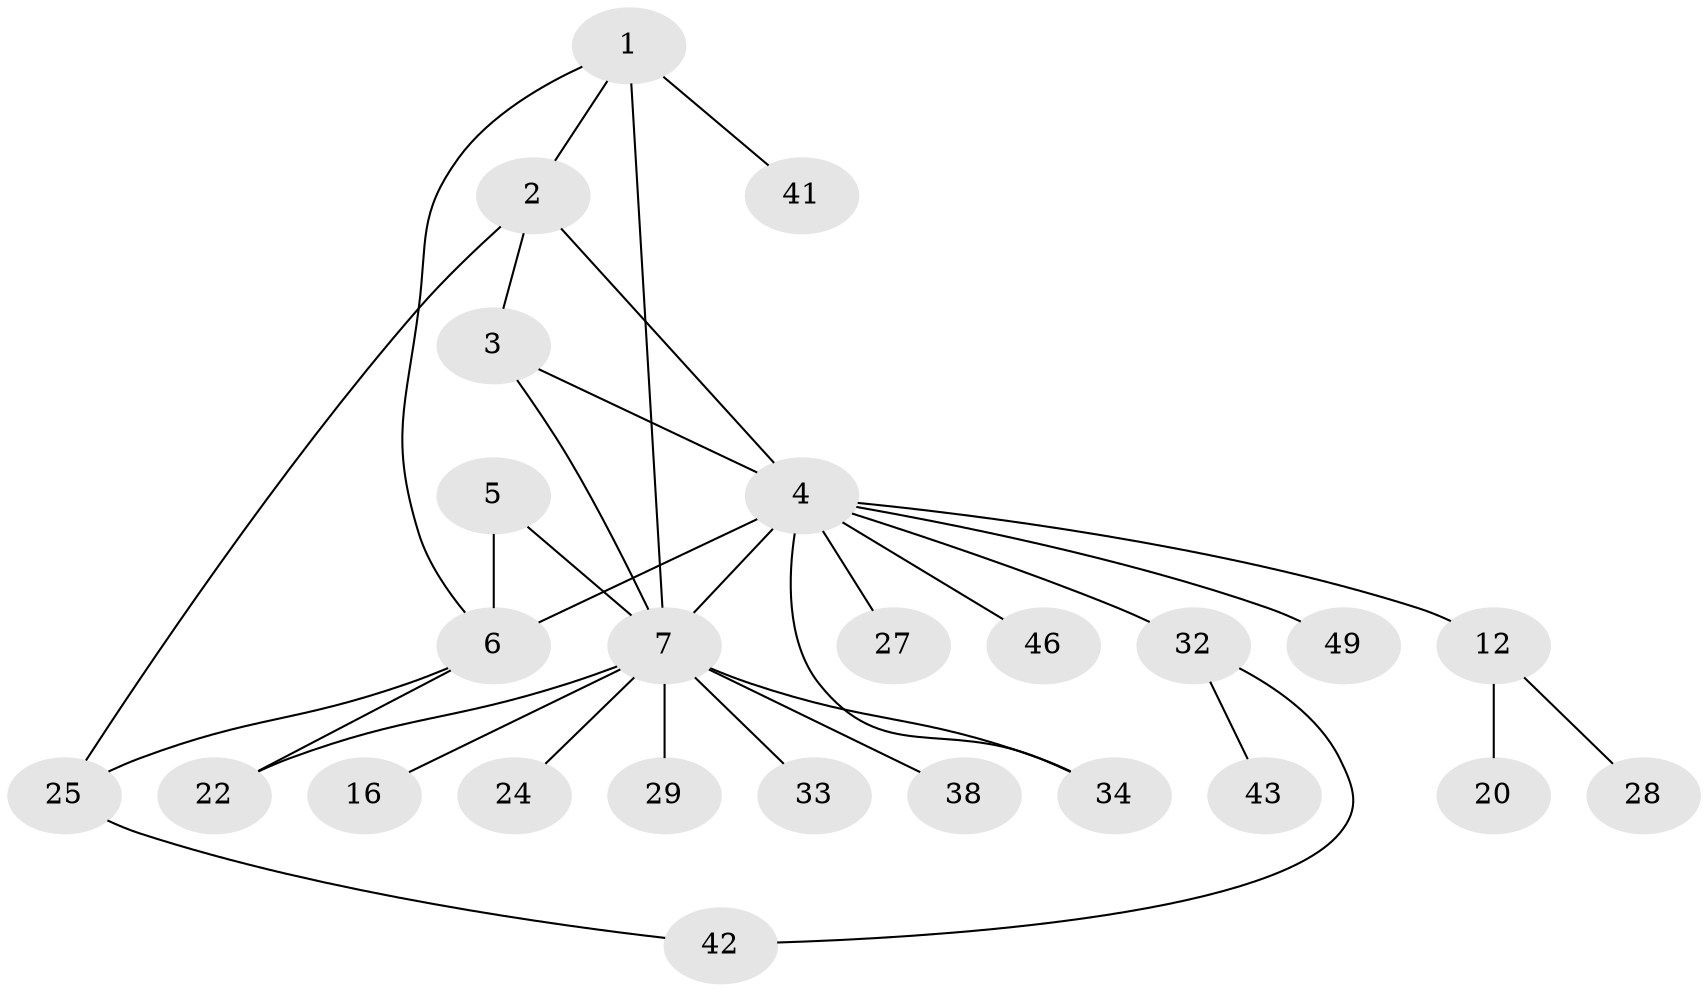 // original degree distribution, {6: 0.02, 4: 0.08, 5: 0.04, 3: 0.12, 7: 0.04, 9: 0.04, 2: 0.18, 1: 0.48}
// Generated by graph-tools (version 1.1) at 2025/54/03/05/25 16:54:48]
// undirected, 25 vertices, 33 edges
graph export_dot {
graph [start="1"]
  node [color=gray90,style=filled];
  1 [super="+14"];
  2;
  3 [super="+17"];
  4 [super="+10+48"];
  5 [super="+26"];
  6 [super="+9+18"];
  7 [super="+8+11+35"];
  12 [super="+13"];
  16;
  20;
  22 [super="+31"];
  24 [super="+50"];
  25 [super="+30+37"];
  27;
  28;
  29 [super="+47"];
  32;
  33;
  34;
  38;
  41 [super="+45"];
  42;
  43;
  46;
  49;
  1 -- 2;
  1 -- 6 [weight=2];
  1 -- 7 [weight=2];
  1 -- 41;
  2 -- 3;
  2 -- 4;
  2 -- 25;
  3 -- 4;
  3 -- 7;
  4 -- 6 [weight=2];
  4 -- 12;
  4 -- 32;
  4 -- 34;
  4 -- 46;
  4 -- 49;
  4 -- 27;
  4 -- 7;
  5 -- 6;
  5 -- 7;
  6 -- 25;
  6 -- 22;
  7 -- 29;
  7 -- 38;
  7 -- 24 [weight=2];
  7 -- 16;
  7 -- 34;
  7 -- 33;
  7 -- 22;
  12 -- 28;
  12 -- 20;
  25 -- 42;
  32 -- 42;
  32 -- 43;
}
